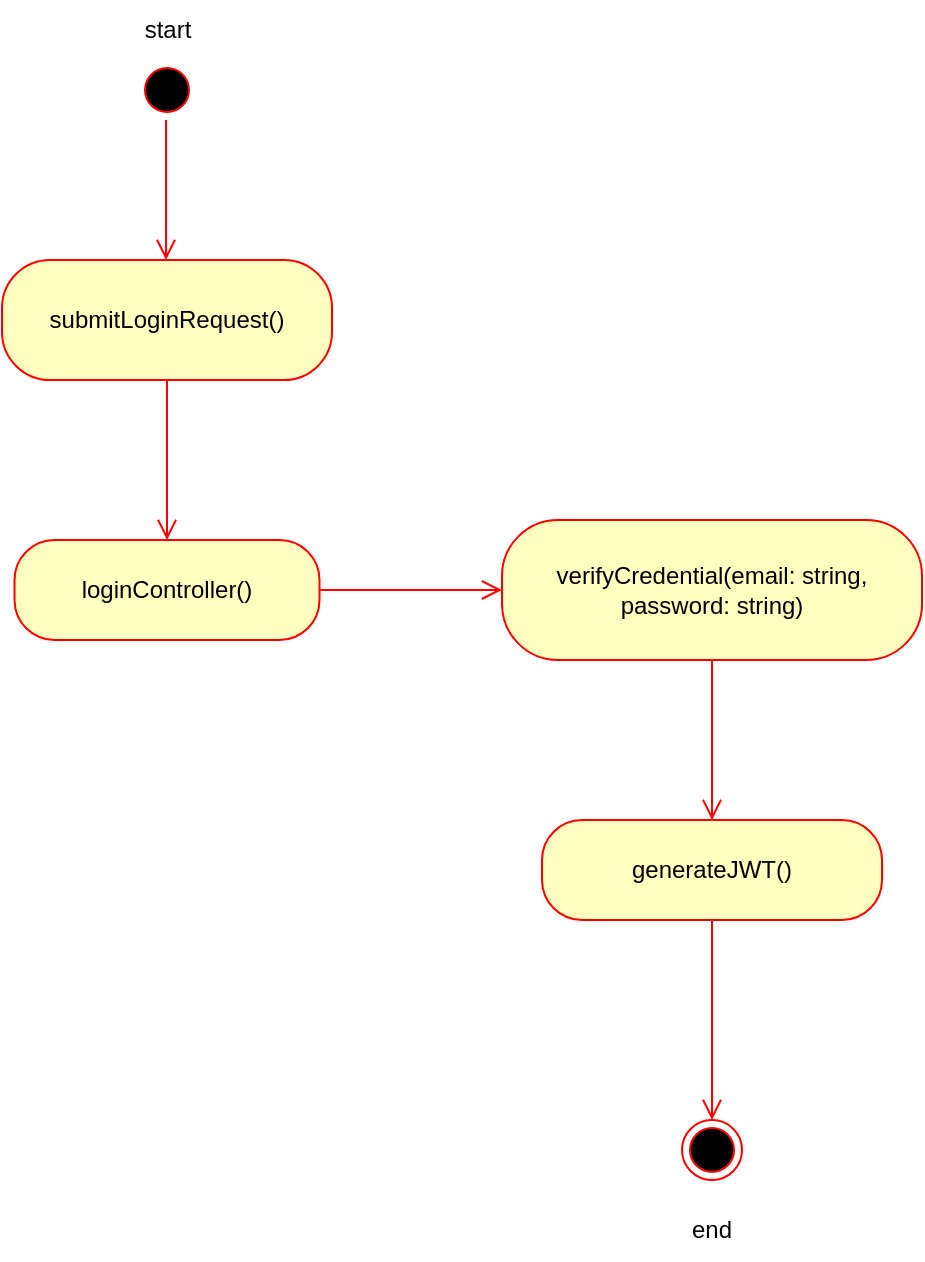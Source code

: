 <mxfile version="22.1.22" type="embed">
  <diagram id="ZkyJSkqubOCArimxdTVv" name="Page-1">
    <mxGraphModel dx="1179" dy="942" grid="1" gridSize="10" guides="1" tooltips="1" connect="1" arrows="1" fold="1" page="1" pageScale="1" pageWidth="850" pageHeight="1100" math="0" shadow="0">
      <root>
        <mxCell id="0" />
        <mxCell id="1" parent="0" />
        <mxCell id="15" value="" style="ellipse;html=1;shape=startState;fillColor=#000000;strokeColor=#ff0000;" vertex="1" parent="1">
          <mxGeometry x="197.5" y="110" width="30" height="30" as="geometry" />
        </mxCell>
        <mxCell id="16" value="" style="edgeStyle=orthogonalEdgeStyle;html=1;verticalAlign=bottom;endArrow=open;endSize=8;strokeColor=#ff0000;rounded=0;" edge="1" source="15" parent="1">
          <mxGeometry relative="1" as="geometry">
            <mxPoint x="212" y="210" as="targetPoint" />
          </mxGeometry>
        </mxCell>
        <mxCell id="17" value="submitLoginRequest()" style="rounded=1;whiteSpace=wrap;html=1;arcSize=40;fontColor=#000000;fillColor=#ffffc0;strokeColor=#ff0000;" vertex="1" parent="1">
          <mxGeometry x="130" y="210" width="165" height="60" as="geometry" />
        </mxCell>
        <mxCell id="18" value="" style="edgeStyle=orthogonalEdgeStyle;html=1;verticalAlign=bottom;endArrow=open;endSize=8;strokeColor=#ff0000;rounded=0;entryX=0.5;entryY=0;entryDx=0;entryDy=0;" edge="1" source="17" parent="1" target="19">
          <mxGeometry relative="1" as="geometry">
            <mxPoint x="215" y="340" as="targetPoint" />
          </mxGeometry>
        </mxCell>
        <mxCell id="19" value="loginController()" style="rounded=1;whiteSpace=wrap;html=1;arcSize=40;fontColor=#000000;fillColor=#ffffc0;strokeColor=#ff0000;" vertex="1" parent="1">
          <mxGeometry x="136.25" y="350" width="152.5" height="50" as="geometry" />
        </mxCell>
        <mxCell id="20" value="" style="edgeStyle=orthogonalEdgeStyle;html=1;verticalAlign=bottom;endArrow=open;endSize=8;strokeColor=#ff0000;rounded=0;entryX=0;entryY=0.5;entryDx=0;entryDy=0;" edge="1" source="19" parent="1" target="21">
          <mxGeometry relative="1" as="geometry">
            <mxPoint x="210" y="410" as="targetPoint" />
          </mxGeometry>
        </mxCell>
        <mxCell id="21" value="verifyCredential(email: string, password: string)" style="rounded=1;whiteSpace=wrap;html=1;arcSize=40;fontColor=#000000;fillColor=#ffffc0;strokeColor=#ff0000;" vertex="1" parent="1">
          <mxGeometry x="380" y="340" width="210" height="70" as="geometry" />
        </mxCell>
        <mxCell id="22" value="" style="edgeStyle=orthogonalEdgeStyle;html=1;verticalAlign=bottom;endArrow=open;endSize=8;strokeColor=#ff0000;rounded=0;entryX=0.5;entryY=0;entryDx=0;entryDy=0;" edge="1" source="21" parent="1" target="23">
          <mxGeometry relative="1" as="geometry">
            <mxPoint x="380" y="450" as="targetPoint" />
          </mxGeometry>
        </mxCell>
        <mxCell id="23" value="generateJWT()" style="rounded=1;whiteSpace=wrap;html=1;arcSize=40;fontColor=#000000;fillColor=#ffffc0;strokeColor=#ff0000;" vertex="1" parent="1">
          <mxGeometry x="400" y="490" width="170" height="50" as="geometry" />
        </mxCell>
        <mxCell id="24" value="" style="edgeStyle=orthogonalEdgeStyle;html=1;verticalAlign=bottom;endArrow=open;endSize=8;strokeColor=#ff0000;rounded=0;entryX=0.5;entryY=0;entryDx=0;entryDy=0;" edge="1" source="23" parent="1" target="25">
          <mxGeometry relative="1" as="geometry">
            <mxPoint x="380" y="650" as="targetPoint" />
          </mxGeometry>
        </mxCell>
        <mxCell id="25" value="" style="ellipse;html=1;shape=endState;fillColor=#000000;strokeColor=#ff0000;" vertex="1" parent="1">
          <mxGeometry x="470" y="640" width="30" height="30" as="geometry" />
        </mxCell>
        <mxCell id="27" value="start" style="text;html=1;strokeColor=none;fillColor=none;align=center;verticalAlign=middle;whiteSpace=wrap;rounded=0;" vertex="1" parent="1">
          <mxGeometry x="182.5" y="80" width="60" height="30" as="geometry" />
        </mxCell>
        <mxCell id="40" value="end" style="text;html=1;strokeColor=none;fillColor=none;align=center;verticalAlign=middle;whiteSpace=wrap;rounded=0;" vertex="1" parent="1">
          <mxGeometry x="455" y="680" width="60" height="30" as="geometry" />
        </mxCell>
      </root>
    </mxGraphModel>
  </diagram>
</mxfile>
